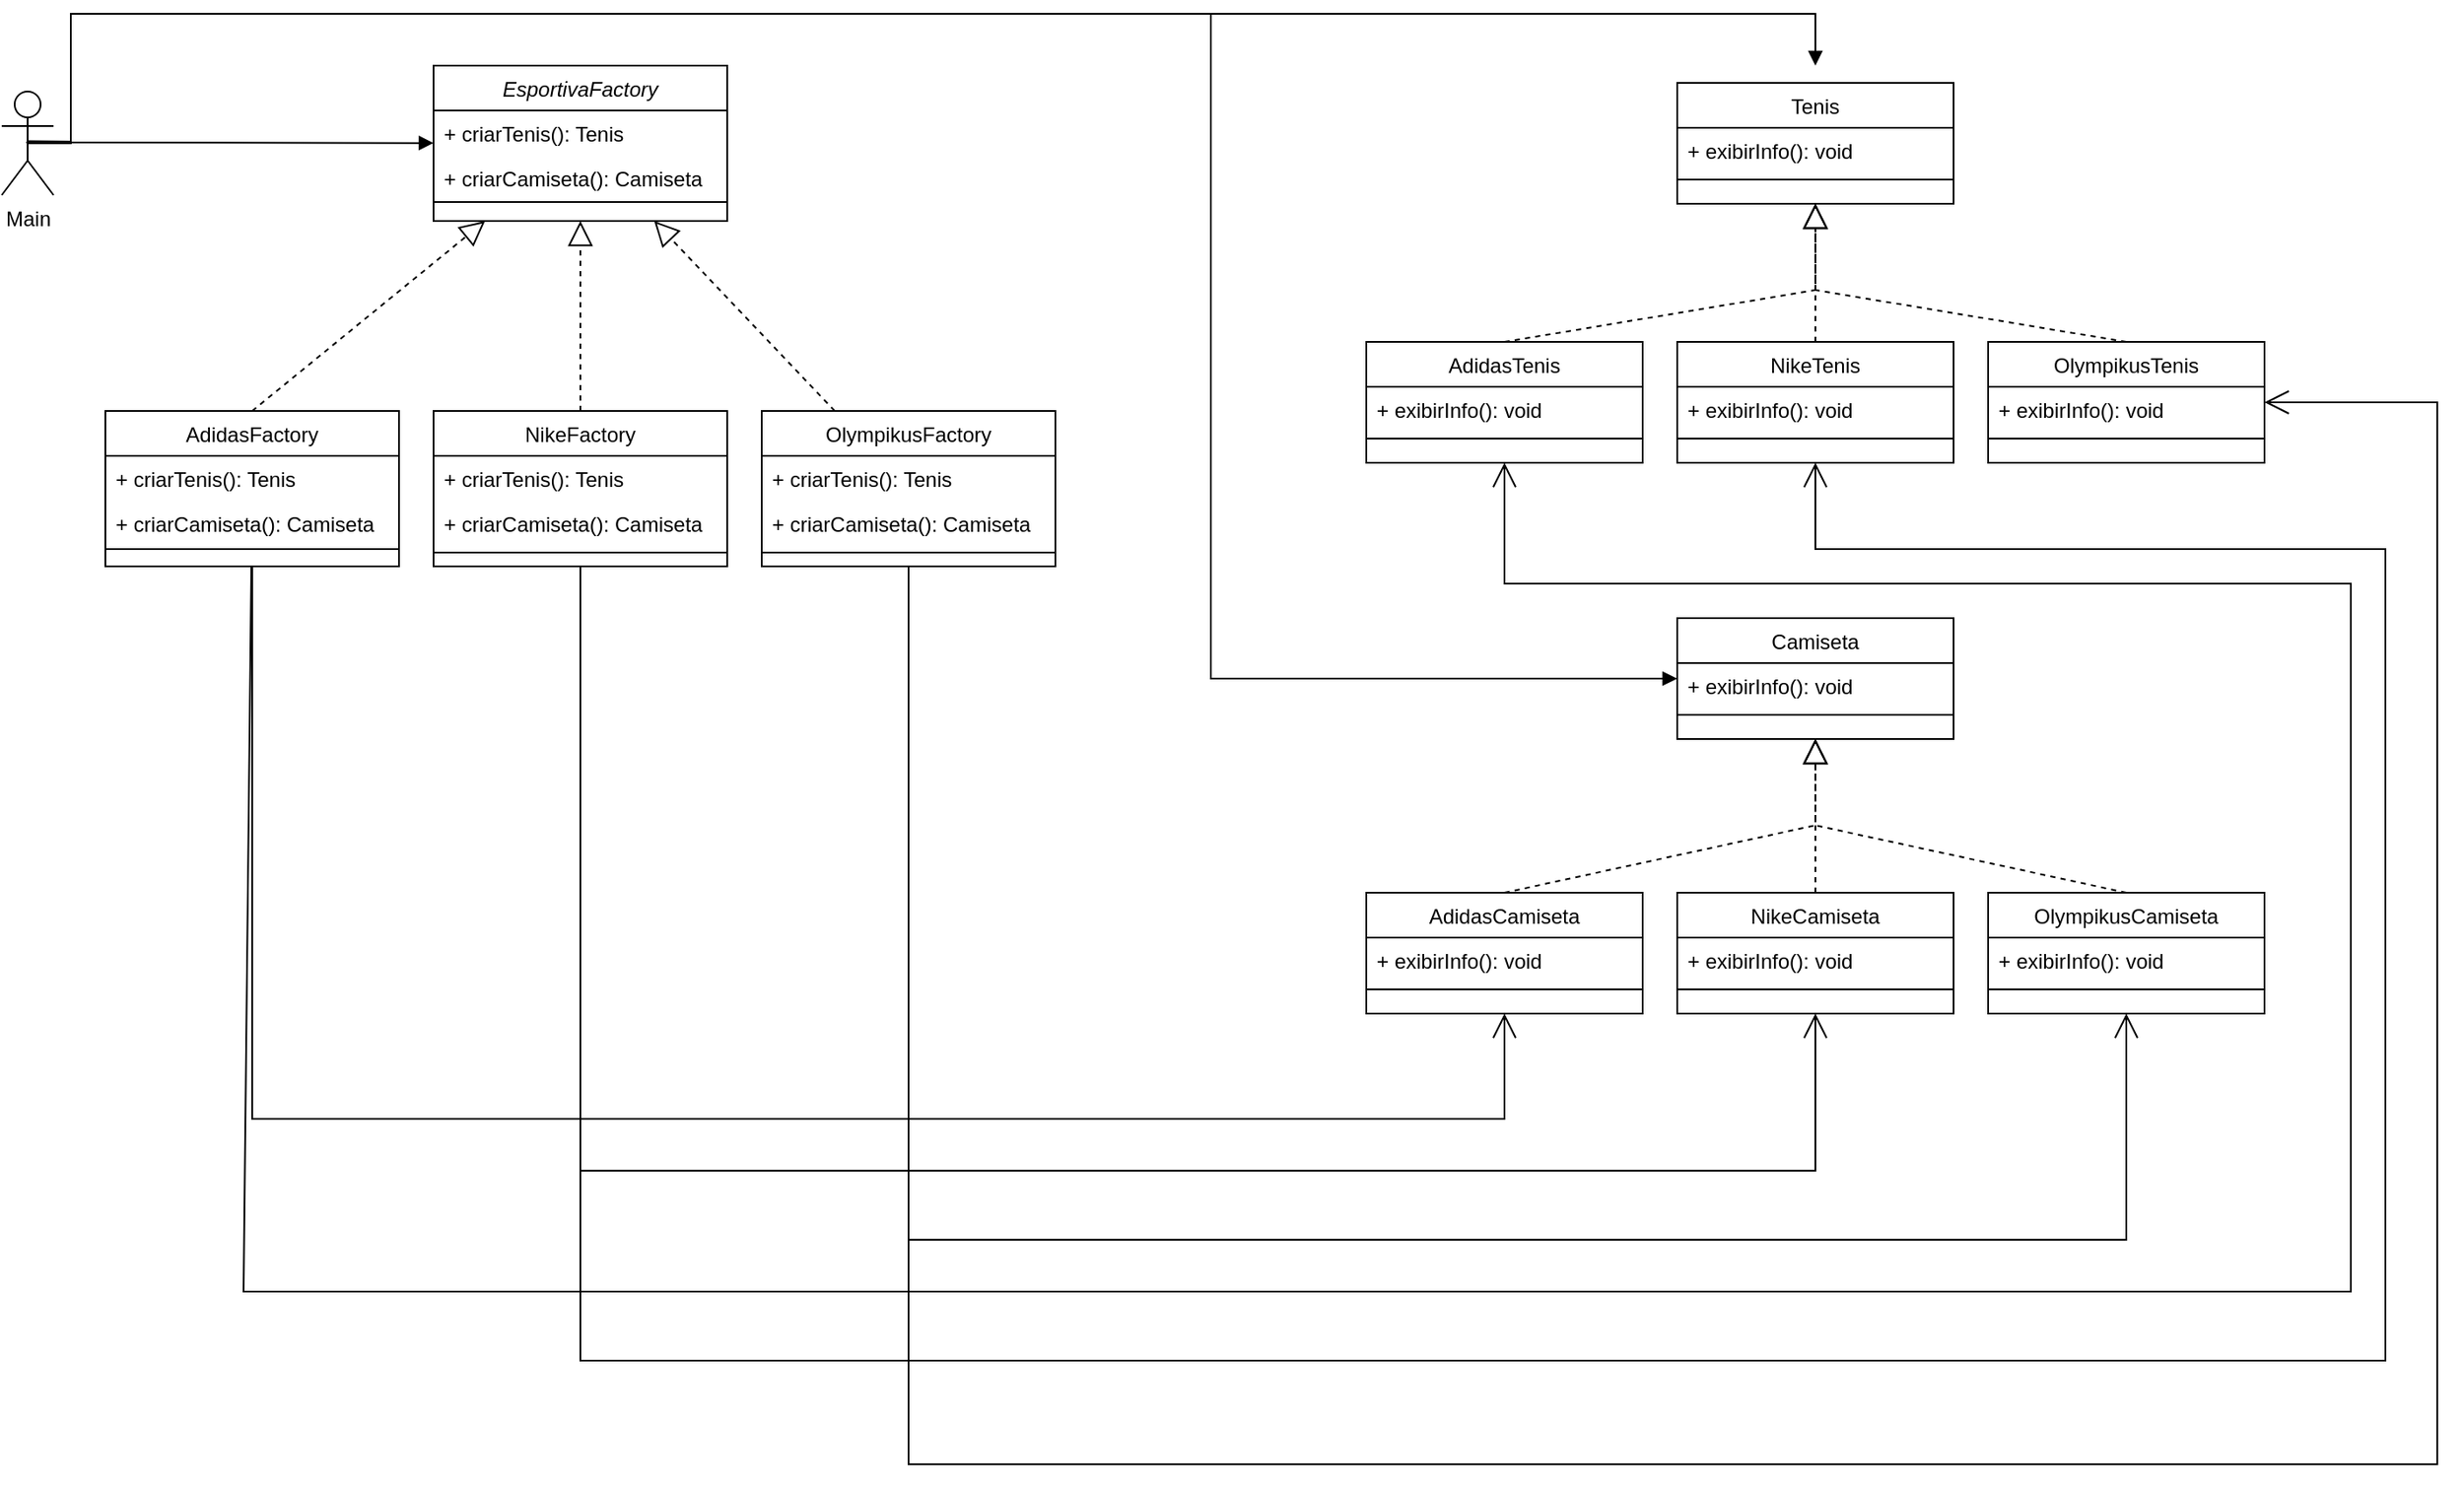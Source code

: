 <mxfile version="23.1.6" type="device">
  <diagram id="C5RBs43oDa-KdzZeNtuy" name="Page-1">
    <mxGraphModel dx="1431" dy="764" grid="1" gridSize="10" guides="1" tooltips="1" connect="1" arrows="1" fold="1" page="1" pageScale="1" pageWidth="827" pageHeight="1169" math="0" shadow="0">
      <root>
        <mxCell id="WIyWlLk6GJQsqaUBKTNV-0" />
        <mxCell id="WIyWlLk6GJQsqaUBKTNV-1" parent="WIyWlLk6GJQsqaUBKTNV-0" />
        <mxCell id="zkfFHV4jXpPFQw0GAbJ--0" value="EsportivaFactory" style="swimlane;fontStyle=2;align=center;verticalAlign=top;childLayout=stackLayout;horizontal=1;startSize=26;horizontalStack=0;resizeParent=1;resizeLast=0;collapsible=1;marginBottom=0;rounded=0;shadow=0;strokeWidth=1;" parent="WIyWlLk6GJQsqaUBKTNV-1" vertex="1">
          <mxGeometry x="410" y="70" width="170" height="90" as="geometry">
            <mxRectangle x="230" y="140" width="160" height="26" as="alternateBounds" />
          </mxGeometry>
        </mxCell>
        <mxCell id="ndG0_gUVO_aZ-3hamMvB-15" value="+ criarTenis(): Tenis" style="text;align=left;verticalAlign=top;spacingLeft=4;spacingRight=4;overflow=hidden;rotatable=0;points=[[0,0.5],[1,0.5]];portConstraint=eastwest;" parent="zkfFHV4jXpPFQw0GAbJ--0" vertex="1">
          <mxGeometry y="26" width="170" height="26" as="geometry" />
        </mxCell>
        <mxCell id="ndG0_gUVO_aZ-3hamMvB-16" value="+ criarCamiseta(): Camiseta" style="text;align=left;verticalAlign=top;spacingLeft=4;spacingRight=4;overflow=hidden;rotatable=0;points=[[0,0.5],[1,0.5]];portConstraint=eastwest;rounded=0;shadow=0;html=0;" parent="zkfFHV4jXpPFQw0GAbJ--0" vertex="1">
          <mxGeometry y="52" width="170" height="26" as="geometry" />
        </mxCell>
        <mxCell id="zkfFHV4jXpPFQw0GAbJ--4" value="" style="line;html=1;strokeWidth=1;align=left;verticalAlign=middle;spacingTop=-1;spacingLeft=3;spacingRight=3;rotatable=0;labelPosition=right;points=[];portConstraint=eastwest;" parent="zkfFHV4jXpPFQw0GAbJ--0" vertex="1">
          <mxGeometry y="78" width="170" height="2" as="geometry" />
        </mxCell>
        <mxCell id="zkfFHV4jXpPFQw0GAbJ--6" value="AdidasFactory" style="swimlane;fontStyle=0;align=center;verticalAlign=top;childLayout=stackLayout;horizontal=1;startSize=26;horizontalStack=0;resizeParent=1;resizeLast=0;collapsible=1;marginBottom=0;rounded=0;shadow=0;strokeWidth=1;" parent="WIyWlLk6GJQsqaUBKTNV-1" vertex="1">
          <mxGeometry x="220" y="270" width="170" height="90" as="geometry">
            <mxRectangle x="130" y="380" width="160" height="26" as="alternateBounds" />
          </mxGeometry>
        </mxCell>
        <mxCell id="ndG0_gUVO_aZ-3hamMvB-3" value="+ criarTenis(): Tenis" style="text;align=left;verticalAlign=top;spacingLeft=4;spacingRight=4;overflow=hidden;rotatable=0;points=[[0,0.5],[1,0.5]];portConstraint=eastwest;" parent="zkfFHV4jXpPFQw0GAbJ--6" vertex="1">
          <mxGeometry y="26" width="170" height="26" as="geometry" />
        </mxCell>
        <mxCell id="ndG0_gUVO_aZ-3hamMvB-4" value="+ criarCamiseta(): Camiseta" style="text;align=left;verticalAlign=top;spacingLeft=4;spacingRight=4;overflow=hidden;rotatable=0;points=[[0,0.5],[1,0.5]];portConstraint=eastwest;rounded=0;shadow=0;html=0;" parent="zkfFHV4jXpPFQw0GAbJ--6" vertex="1">
          <mxGeometry y="52" width="170" height="26" as="geometry" />
        </mxCell>
        <mxCell id="zkfFHV4jXpPFQw0GAbJ--9" value="" style="line;html=1;strokeWidth=1;align=left;verticalAlign=middle;spacingTop=-1;spacingLeft=3;spacingRight=3;rotatable=0;labelPosition=right;points=[];portConstraint=eastwest;" parent="zkfFHV4jXpPFQw0GAbJ--6" vertex="1">
          <mxGeometry y="78" width="170" height="4" as="geometry" />
        </mxCell>
        <mxCell id="zkfFHV4jXpPFQw0GAbJ--13" value="Tenis" style="swimlane;fontStyle=0;align=center;verticalAlign=top;childLayout=stackLayout;horizontal=1;startSize=26;horizontalStack=0;resizeParent=1;resizeLast=0;collapsible=1;marginBottom=0;rounded=0;shadow=0;strokeWidth=1;" parent="WIyWlLk6GJQsqaUBKTNV-1" vertex="1">
          <mxGeometry x="1130" y="80" width="160" height="70" as="geometry">
            <mxRectangle x="340" y="380" width="170" height="26" as="alternateBounds" />
          </mxGeometry>
        </mxCell>
        <mxCell id="zkfFHV4jXpPFQw0GAbJ--14" value="+ exibirInfo(): void" style="text;align=left;verticalAlign=top;spacingLeft=4;spacingRight=4;overflow=hidden;rotatable=0;points=[[0,0.5],[1,0.5]];portConstraint=eastwest;" parent="zkfFHV4jXpPFQw0GAbJ--13" vertex="1">
          <mxGeometry y="26" width="160" height="26" as="geometry" />
        </mxCell>
        <mxCell id="zkfFHV4jXpPFQw0GAbJ--15" value="" style="line;html=1;strokeWidth=1;align=left;verticalAlign=middle;spacingTop=-1;spacingLeft=3;spacingRight=3;rotatable=0;labelPosition=right;points=[];portConstraint=eastwest;" parent="zkfFHV4jXpPFQw0GAbJ--13" vertex="1">
          <mxGeometry y="52" width="160" height="8" as="geometry" />
        </mxCell>
        <mxCell id="zkfFHV4jXpPFQw0GAbJ--17" value="NikeFactory" style="swimlane;fontStyle=0;align=center;verticalAlign=top;childLayout=stackLayout;horizontal=1;startSize=26;horizontalStack=0;resizeParent=1;resizeLast=0;collapsible=1;marginBottom=0;rounded=0;shadow=0;strokeWidth=1;" parent="WIyWlLk6GJQsqaUBKTNV-1" vertex="1">
          <mxGeometry x="410" y="270" width="170" height="90" as="geometry">
            <mxRectangle x="550" y="140" width="160" height="26" as="alternateBounds" />
          </mxGeometry>
        </mxCell>
        <mxCell id="zkfFHV4jXpPFQw0GAbJ--1" value="+ criarTenis(): Tenis" style="text;align=left;verticalAlign=top;spacingLeft=4;spacingRight=4;overflow=hidden;rotatable=0;points=[[0,0.5],[1,0.5]];portConstraint=eastwest;" parent="zkfFHV4jXpPFQw0GAbJ--17" vertex="1">
          <mxGeometry y="26" width="170" height="26" as="geometry" />
        </mxCell>
        <mxCell id="zkfFHV4jXpPFQw0GAbJ--2" value="+ criarCamiseta(): Camiseta" style="text;align=left;verticalAlign=top;spacingLeft=4;spacingRight=4;overflow=hidden;rotatable=0;points=[[0,0.5],[1,0.5]];portConstraint=eastwest;rounded=0;shadow=0;html=0;" parent="zkfFHV4jXpPFQw0GAbJ--17" vertex="1">
          <mxGeometry y="52" width="170" height="26" as="geometry" />
        </mxCell>
        <mxCell id="zkfFHV4jXpPFQw0GAbJ--23" value="" style="line;html=1;strokeWidth=1;align=left;verticalAlign=middle;spacingTop=-1;spacingLeft=3;spacingRight=3;rotatable=0;labelPosition=right;points=[];portConstraint=eastwest;" parent="zkfFHV4jXpPFQw0GAbJ--17" vertex="1">
          <mxGeometry y="78" width="170" height="8" as="geometry" />
        </mxCell>
        <mxCell id="LOQiSdvIPXQX1AiilEPw-10" value="AdidasTenis" style="swimlane;fontStyle=0;align=center;verticalAlign=top;childLayout=stackLayout;horizontal=1;startSize=26;horizontalStack=0;resizeParent=1;resizeLast=0;collapsible=1;marginBottom=0;rounded=0;shadow=0;strokeWidth=1;" parent="WIyWlLk6GJQsqaUBKTNV-1" vertex="1">
          <mxGeometry x="950" y="230" width="160" height="70" as="geometry">
            <mxRectangle x="340" y="380" width="170" height="26" as="alternateBounds" />
          </mxGeometry>
        </mxCell>
        <mxCell id="LOQiSdvIPXQX1AiilEPw-11" value="+ exibirInfo(): void" style="text;align=left;verticalAlign=top;spacingLeft=4;spacingRight=4;overflow=hidden;rotatable=0;points=[[0,0.5],[1,0.5]];portConstraint=eastwest;" parent="LOQiSdvIPXQX1AiilEPw-10" vertex="1">
          <mxGeometry y="26" width="160" height="26" as="geometry" />
        </mxCell>
        <mxCell id="LOQiSdvIPXQX1AiilEPw-12" value="" style="line;html=1;strokeWidth=1;align=left;verticalAlign=middle;spacingTop=-1;spacingLeft=3;spacingRight=3;rotatable=0;labelPosition=right;points=[];portConstraint=eastwest;" parent="LOQiSdvIPXQX1AiilEPw-10" vertex="1">
          <mxGeometry y="52" width="160" height="8" as="geometry" />
        </mxCell>
        <mxCell id="LOQiSdvIPXQX1AiilEPw-13" value="AdidasCamiseta" style="swimlane;fontStyle=0;align=center;verticalAlign=top;childLayout=stackLayout;horizontal=1;startSize=26;horizontalStack=0;resizeParent=1;resizeLast=0;collapsible=1;marginBottom=0;rounded=0;shadow=0;strokeWidth=1;" parent="WIyWlLk6GJQsqaUBKTNV-1" vertex="1">
          <mxGeometry x="950" y="549" width="160" height="70" as="geometry">
            <mxRectangle x="340" y="380" width="170" height="26" as="alternateBounds" />
          </mxGeometry>
        </mxCell>
        <mxCell id="LOQiSdvIPXQX1AiilEPw-14" value="+ exibirInfo(): void" style="text;align=left;verticalAlign=top;spacingLeft=4;spacingRight=4;overflow=hidden;rotatable=0;points=[[0,0.5],[1,0.5]];portConstraint=eastwest;" parent="LOQiSdvIPXQX1AiilEPw-13" vertex="1">
          <mxGeometry y="26" width="160" height="26" as="geometry" />
        </mxCell>
        <mxCell id="LOQiSdvIPXQX1AiilEPw-15" value="" style="line;html=1;strokeWidth=1;align=left;verticalAlign=middle;spacingTop=-1;spacingLeft=3;spacingRight=3;rotatable=0;labelPosition=right;points=[];portConstraint=eastwest;" parent="LOQiSdvIPXQX1AiilEPw-13" vertex="1">
          <mxGeometry y="52" width="160" height="8" as="geometry" />
        </mxCell>
        <mxCell id="LOQiSdvIPXQX1AiilEPw-19" value="NikeTenis" style="swimlane;fontStyle=0;align=center;verticalAlign=top;childLayout=stackLayout;horizontal=1;startSize=26;horizontalStack=0;resizeParent=1;resizeLast=0;collapsible=1;marginBottom=0;rounded=0;shadow=0;strokeWidth=1;" parent="WIyWlLk6GJQsqaUBKTNV-1" vertex="1">
          <mxGeometry x="1130" y="230" width="160" height="70" as="geometry">
            <mxRectangle x="340" y="380" width="170" height="26" as="alternateBounds" />
          </mxGeometry>
        </mxCell>
        <mxCell id="LOQiSdvIPXQX1AiilEPw-20" value="+ exibirInfo(): void" style="text;align=left;verticalAlign=top;spacingLeft=4;spacingRight=4;overflow=hidden;rotatable=0;points=[[0,0.5],[1,0.5]];portConstraint=eastwest;" parent="LOQiSdvIPXQX1AiilEPw-19" vertex="1">
          <mxGeometry y="26" width="160" height="26" as="geometry" />
        </mxCell>
        <mxCell id="LOQiSdvIPXQX1AiilEPw-21" value="" style="line;html=1;strokeWidth=1;align=left;verticalAlign=middle;spacingTop=-1;spacingLeft=3;spacingRight=3;rotatable=0;labelPosition=right;points=[];portConstraint=eastwest;" parent="LOQiSdvIPXQX1AiilEPw-19" vertex="1">
          <mxGeometry y="52" width="160" height="8" as="geometry" />
        </mxCell>
        <mxCell id="LOQiSdvIPXQX1AiilEPw-22" value="NikeCamiseta" style="swimlane;fontStyle=0;align=center;verticalAlign=top;childLayout=stackLayout;horizontal=1;startSize=26;horizontalStack=0;resizeParent=1;resizeLast=0;collapsible=1;marginBottom=0;rounded=0;shadow=0;strokeWidth=1;" parent="WIyWlLk6GJQsqaUBKTNV-1" vertex="1">
          <mxGeometry x="1130" y="549" width="160" height="70" as="geometry">
            <mxRectangle x="340" y="380" width="170" height="26" as="alternateBounds" />
          </mxGeometry>
        </mxCell>
        <mxCell id="LOQiSdvIPXQX1AiilEPw-23" value="+ exibirInfo(): void" style="text;align=left;verticalAlign=top;spacingLeft=4;spacingRight=4;overflow=hidden;rotatable=0;points=[[0,0.5],[1,0.5]];portConstraint=eastwest;" parent="LOQiSdvIPXQX1AiilEPw-22" vertex="1">
          <mxGeometry y="26" width="160" height="26" as="geometry" />
        </mxCell>
        <mxCell id="LOQiSdvIPXQX1AiilEPw-24" value="" style="line;html=1;strokeWidth=1;align=left;verticalAlign=middle;spacingTop=-1;spacingLeft=3;spacingRight=3;rotatable=0;labelPosition=right;points=[];portConstraint=eastwest;" parent="LOQiSdvIPXQX1AiilEPw-22" vertex="1">
          <mxGeometry y="52" width="160" height="8" as="geometry" />
        </mxCell>
        <mxCell id="LOQiSdvIPXQX1AiilEPw-39" value="" style="endArrow=block;dashed=1;endFill=0;endSize=12;html=1;rounded=0;exitX=0.5;exitY=0;exitDx=0;exitDy=0;" parent="WIyWlLk6GJQsqaUBKTNV-1" source="LOQiSdvIPXQX1AiilEPw-10" target="zkfFHV4jXpPFQw0GAbJ--13" edge="1">
          <mxGeometry width="160" relative="1" as="geometry">
            <mxPoint x="900" y="330" as="sourcePoint" />
            <mxPoint x="1060" y="330" as="targetPoint" />
            <Array as="points">
              <mxPoint x="1210" y="200" />
              <mxPoint x="1210" y="180" />
            </Array>
          </mxGeometry>
        </mxCell>
        <mxCell id="LOQiSdvIPXQX1AiilEPw-40" value="" style="endArrow=block;dashed=1;endFill=0;endSize=12;html=1;rounded=0;exitX=0.5;exitY=0;exitDx=0;exitDy=0;" parent="WIyWlLk6GJQsqaUBKTNV-1" source="LOQiSdvIPXQX1AiilEPw-19" edge="1">
          <mxGeometry width="160" relative="1" as="geometry">
            <mxPoint x="1090" y="250" as="sourcePoint" />
            <mxPoint x="1210" y="150" as="targetPoint" />
            <Array as="points">
              <mxPoint x="1210" y="200" />
            </Array>
          </mxGeometry>
        </mxCell>
        <mxCell id="LOQiSdvIPXQX1AiilEPw-45" value="" style="endArrow=block;dashed=1;endFill=0;endSize=12;html=1;rounded=0;exitX=0.5;exitY=0;exitDx=0;exitDy=0;" parent="WIyWlLk6GJQsqaUBKTNV-1" source="zkfFHV4jXpPFQw0GAbJ--17" target="zkfFHV4jXpPFQw0GAbJ--0" edge="1">
          <mxGeometry width="160" relative="1" as="geometry">
            <mxPoint x="740" y="330" as="sourcePoint" />
            <mxPoint x="900" y="330" as="targetPoint" />
          </mxGeometry>
        </mxCell>
        <mxCell id="LOQiSdvIPXQX1AiilEPw-46" value="" style="endArrow=block;dashed=1;endFill=0;endSize=12;html=1;rounded=0;exitX=0.5;exitY=0;exitDx=0;exitDy=0;" parent="WIyWlLk6GJQsqaUBKTNV-1" source="zkfFHV4jXpPFQw0GAbJ--6" target="zkfFHV4jXpPFQw0GAbJ--0" edge="1">
          <mxGeometry width="160" relative="1" as="geometry">
            <mxPoint x="620" y="330" as="sourcePoint" />
            <mxPoint x="780" y="330" as="targetPoint" />
          </mxGeometry>
        </mxCell>
        <mxCell id="LOQiSdvIPXQX1AiilEPw-49" value="" style="endArrow=open;endFill=1;endSize=12;html=1;rounded=0;" parent="WIyWlLk6GJQsqaUBKTNV-1" source="zkfFHV4jXpPFQw0GAbJ--6" target="LOQiSdvIPXQX1AiilEPw-13" edge="1">
          <mxGeometry width="160" relative="1" as="geometry">
            <mxPoint x="620" y="510" as="sourcePoint" />
            <mxPoint x="1050" y="630" as="targetPoint" />
            <Array as="points">
              <mxPoint x="305" y="680" />
              <mxPoint x="640" y="680" />
              <mxPoint x="1030" y="680" />
            </Array>
          </mxGeometry>
        </mxCell>
        <mxCell id="LOQiSdvIPXQX1AiilEPw-53" value="Main" style="shape=umlActor;verticalLabelPosition=bottom;verticalAlign=top;html=1;" parent="WIyWlLk6GJQsqaUBKTNV-1" vertex="1">
          <mxGeometry x="160" y="85" width="30" height="60" as="geometry" />
        </mxCell>
        <mxCell id="LOQiSdvIPXQX1AiilEPw-54" value="" style="html=1;verticalAlign=bottom;endArrow=block;curved=0;rounded=0;exitX=0.474;exitY=0.491;exitDx=0;exitDy=0;exitPerimeter=0;" parent="WIyWlLk6GJQsqaUBKTNV-1" source="LOQiSdvIPXQX1AiilEPw-53" target="zkfFHV4jXpPFQw0GAbJ--0" edge="1">
          <mxGeometry width="80" relative="1" as="geometry">
            <mxPoint x="340" y="210" as="sourcePoint" />
            <mxPoint x="420" y="210" as="targetPoint" />
            <Array as="points" />
          </mxGeometry>
        </mxCell>
        <mxCell id="LOQiSdvIPXQX1AiilEPw-56" value="" style="html=1;verticalAlign=bottom;endArrow=block;curved=0;rounded=0;exitX=0.497;exitY=0.479;exitDx=0;exitDy=0;exitPerimeter=0;" parent="WIyWlLk6GJQsqaUBKTNV-1" source="LOQiSdvIPXQX1AiilEPw-53" edge="1">
          <mxGeometry width="80" relative="1" as="geometry">
            <mxPoint x="530" y="170" as="sourcePoint" />
            <mxPoint x="1210" y="70" as="targetPoint" />
            <Array as="points">
              <mxPoint x="200" y="114" />
              <mxPoint x="200" y="40" />
              <mxPoint x="1210" y="40" />
            </Array>
          </mxGeometry>
        </mxCell>
        <mxCell id="ndG0_gUVO_aZ-3hamMvB-0" value="Camiseta" style="swimlane;fontStyle=0;align=center;verticalAlign=top;childLayout=stackLayout;horizontal=1;startSize=26;horizontalStack=0;resizeParent=1;resizeLast=0;collapsible=1;marginBottom=0;rounded=0;shadow=0;strokeWidth=1;" parent="WIyWlLk6GJQsqaUBKTNV-1" vertex="1">
          <mxGeometry x="1130" y="390" width="160" height="70" as="geometry">
            <mxRectangle x="340" y="380" width="170" height="26" as="alternateBounds" />
          </mxGeometry>
        </mxCell>
        <mxCell id="ndG0_gUVO_aZ-3hamMvB-1" value="+ exibirInfo(): void" style="text;align=left;verticalAlign=top;spacingLeft=4;spacingRight=4;overflow=hidden;rotatable=0;points=[[0,0.5],[1,0.5]];portConstraint=eastwest;" parent="ndG0_gUVO_aZ-3hamMvB-0" vertex="1">
          <mxGeometry y="26" width="160" height="26" as="geometry" />
        </mxCell>
        <mxCell id="ndG0_gUVO_aZ-3hamMvB-2" value="" style="line;html=1;strokeWidth=1;align=left;verticalAlign=middle;spacingTop=-1;spacingLeft=3;spacingRight=3;rotatable=0;labelPosition=right;points=[];portConstraint=eastwest;" parent="ndG0_gUVO_aZ-3hamMvB-0" vertex="1">
          <mxGeometry y="52" width="160" height="8" as="geometry" />
        </mxCell>
        <mxCell id="ndG0_gUVO_aZ-3hamMvB-25" value="" style="endArrow=block;dashed=1;endFill=0;endSize=12;html=1;rounded=0;exitX=0.5;exitY=0;exitDx=0;exitDy=0;" parent="WIyWlLk6GJQsqaUBKTNV-1" source="LOQiSdvIPXQX1AiilEPw-13" target="ndG0_gUVO_aZ-3hamMvB-0" edge="1">
          <mxGeometry width="160" relative="1" as="geometry">
            <mxPoint x="760" y="440" as="sourcePoint" />
            <mxPoint x="920" y="440" as="targetPoint" />
            <Array as="points">
              <mxPoint x="1210" y="510" />
            </Array>
          </mxGeometry>
        </mxCell>
        <mxCell id="ndG0_gUVO_aZ-3hamMvB-27" value="" style="endArrow=block;dashed=1;endFill=0;endSize=12;html=1;rounded=0;exitX=0.5;exitY=0;exitDx=0;exitDy=0;" parent="WIyWlLk6GJQsqaUBKTNV-1" source="LOQiSdvIPXQX1AiilEPw-22" target="ndG0_gUVO_aZ-3hamMvB-0" edge="1">
          <mxGeometry width="160" relative="1" as="geometry">
            <mxPoint x="1060" y="510" as="sourcePoint" />
            <mxPoint x="1220" y="510" as="targetPoint" />
            <Array as="points">
              <mxPoint x="1210" y="510" />
            </Array>
          </mxGeometry>
        </mxCell>
        <mxCell id="ndG0_gUVO_aZ-3hamMvB-29" value="" style="endArrow=open;endFill=1;endSize=12;html=1;rounded=0;" parent="WIyWlLk6GJQsqaUBKTNV-1" source="zkfFHV4jXpPFQw0GAbJ--17" target="LOQiSdvIPXQX1AiilEPw-22" edge="1">
          <mxGeometry width="160" relative="1" as="geometry">
            <mxPoint x="1090" y="560" as="sourcePoint" />
            <mxPoint x="1250" y="560" as="targetPoint" />
            <Array as="points">
              <mxPoint x="495" y="710" />
              <mxPoint x="850" y="710" />
              <mxPoint x="1210" y="710" />
            </Array>
          </mxGeometry>
        </mxCell>
        <mxCell id="ndG0_gUVO_aZ-3hamMvB-32" value="" style="html=1;verticalAlign=bottom;endArrow=block;curved=0;rounded=0;exitX=0.5;exitY=0.5;exitDx=0;exitDy=0;exitPerimeter=0;" parent="WIyWlLk6GJQsqaUBKTNV-1" source="LOQiSdvIPXQX1AiilEPw-53" target="ndG0_gUVO_aZ-3hamMvB-0" edge="1">
          <mxGeometry width="80" relative="1" as="geometry">
            <mxPoint x="710" y="370" as="sourcePoint" />
            <mxPoint x="790" y="370" as="targetPoint" />
            <Array as="points">
              <mxPoint x="200" y="115" />
              <mxPoint x="200" y="40" />
              <mxPoint x="860" y="40" />
              <mxPoint x="860" y="425" />
            </Array>
          </mxGeometry>
        </mxCell>
        <mxCell id="ndG0_gUVO_aZ-3hamMvB-33" value="" style="endArrow=open;endFill=1;endSize=12;html=1;rounded=0;" parent="WIyWlLk6GJQsqaUBKTNV-1" source="zkfFHV4jXpPFQw0GAbJ--6" target="LOQiSdvIPXQX1AiilEPw-10" edge="1">
          <mxGeometry width="160" relative="1" as="geometry">
            <mxPoint x="700" y="400" as="sourcePoint" />
            <mxPoint x="860" y="400" as="targetPoint" />
            <Array as="points">
              <mxPoint x="300" y="780" />
              <mxPoint x="1520" y="780" />
              <mxPoint x="1520" y="370" />
              <mxPoint x="1030" y="370" />
            </Array>
          </mxGeometry>
        </mxCell>
        <mxCell id="ndG0_gUVO_aZ-3hamMvB-34" value="" style="endArrow=open;endFill=1;endSize=12;html=1;rounded=0;" parent="WIyWlLk6GJQsqaUBKTNV-1" source="zkfFHV4jXpPFQw0GAbJ--17" target="LOQiSdvIPXQX1AiilEPw-19" edge="1">
          <mxGeometry width="160" relative="1" as="geometry">
            <mxPoint x="710" y="640" as="sourcePoint" />
            <mxPoint x="870" y="640" as="targetPoint" />
            <Array as="points">
              <mxPoint x="495" y="820" />
              <mxPoint x="1540" y="820" />
              <mxPoint x="1540" y="350" />
              <mxPoint x="1210" y="350" />
            </Array>
          </mxGeometry>
        </mxCell>
        <mxCell id="l-d8-NptQ1h_V9r16eSd-0" value="OlympikusFactory" style="swimlane;fontStyle=0;align=center;verticalAlign=top;childLayout=stackLayout;horizontal=1;startSize=26;horizontalStack=0;resizeParent=1;resizeLast=0;collapsible=1;marginBottom=0;rounded=0;shadow=0;strokeWidth=1;" vertex="1" parent="WIyWlLk6GJQsqaUBKTNV-1">
          <mxGeometry x="600" y="270" width="170" height="90" as="geometry">
            <mxRectangle x="550" y="140" width="160" height="26" as="alternateBounds" />
          </mxGeometry>
        </mxCell>
        <mxCell id="l-d8-NptQ1h_V9r16eSd-1" value="+ criarTenis(): Tenis" style="text;align=left;verticalAlign=top;spacingLeft=4;spacingRight=4;overflow=hidden;rotatable=0;points=[[0,0.5],[1,0.5]];portConstraint=eastwest;" vertex="1" parent="l-d8-NptQ1h_V9r16eSd-0">
          <mxGeometry y="26" width="170" height="26" as="geometry" />
        </mxCell>
        <mxCell id="l-d8-NptQ1h_V9r16eSd-2" value="+ criarCamiseta(): Camiseta" style="text;align=left;verticalAlign=top;spacingLeft=4;spacingRight=4;overflow=hidden;rotatable=0;points=[[0,0.5],[1,0.5]];portConstraint=eastwest;rounded=0;shadow=0;html=0;" vertex="1" parent="l-d8-NptQ1h_V9r16eSd-0">
          <mxGeometry y="52" width="170" height="26" as="geometry" />
        </mxCell>
        <mxCell id="l-d8-NptQ1h_V9r16eSd-3" value="" style="line;html=1;strokeWidth=1;align=left;verticalAlign=middle;spacingTop=-1;spacingLeft=3;spacingRight=3;rotatable=0;labelPosition=right;points=[];portConstraint=eastwest;" vertex="1" parent="l-d8-NptQ1h_V9r16eSd-0">
          <mxGeometry y="78" width="170" height="8" as="geometry" />
        </mxCell>
        <mxCell id="l-d8-NptQ1h_V9r16eSd-4" value="" style="endArrow=block;dashed=1;endFill=0;endSize=12;html=1;rounded=0;" edge="1" parent="WIyWlLk6GJQsqaUBKTNV-1" source="l-d8-NptQ1h_V9r16eSd-0" target="zkfFHV4jXpPFQw0GAbJ--0">
          <mxGeometry width="160" relative="1" as="geometry">
            <mxPoint x="505" y="280" as="sourcePoint" />
            <mxPoint x="505" y="170" as="targetPoint" />
          </mxGeometry>
        </mxCell>
        <mxCell id="l-d8-NptQ1h_V9r16eSd-5" value="OlympikusCamiseta" style="swimlane;fontStyle=0;align=center;verticalAlign=top;childLayout=stackLayout;horizontal=1;startSize=26;horizontalStack=0;resizeParent=1;resizeLast=0;collapsible=1;marginBottom=0;rounded=0;shadow=0;strokeWidth=1;" vertex="1" parent="WIyWlLk6GJQsqaUBKTNV-1">
          <mxGeometry x="1310" y="549" width="160" height="70" as="geometry">
            <mxRectangle x="340" y="380" width="170" height="26" as="alternateBounds" />
          </mxGeometry>
        </mxCell>
        <mxCell id="l-d8-NptQ1h_V9r16eSd-6" value="+ exibirInfo(): void" style="text;align=left;verticalAlign=top;spacingLeft=4;spacingRight=4;overflow=hidden;rotatable=0;points=[[0,0.5],[1,0.5]];portConstraint=eastwest;" vertex="1" parent="l-d8-NptQ1h_V9r16eSd-5">
          <mxGeometry y="26" width="160" height="26" as="geometry" />
        </mxCell>
        <mxCell id="l-d8-NptQ1h_V9r16eSd-7" value="" style="line;html=1;strokeWidth=1;align=left;verticalAlign=middle;spacingTop=-1;spacingLeft=3;spacingRight=3;rotatable=0;labelPosition=right;points=[];portConstraint=eastwest;" vertex="1" parent="l-d8-NptQ1h_V9r16eSd-5">
          <mxGeometry y="52" width="160" height="8" as="geometry" />
        </mxCell>
        <mxCell id="l-d8-NptQ1h_V9r16eSd-8" value="OlympikusTenis" style="swimlane;fontStyle=0;align=center;verticalAlign=top;childLayout=stackLayout;horizontal=1;startSize=26;horizontalStack=0;resizeParent=1;resizeLast=0;collapsible=1;marginBottom=0;rounded=0;shadow=0;strokeWidth=1;" vertex="1" parent="WIyWlLk6GJQsqaUBKTNV-1">
          <mxGeometry x="1310" y="230" width="160" height="70" as="geometry">
            <mxRectangle x="340" y="380" width="170" height="26" as="alternateBounds" />
          </mxGeometry>
        </mxCell>
        <mxCell id="l-d8-NptQ1h_V9r16eSd-9" value="+ exibirInfo(): void" style="text;align=left;verticalAlign=top;spacingLeft=4;spacingRight=4;overflow=hidden;rotatable=0;points=[[0,0.5],[1,0.5]];portConstraint=eastwest;" vertex="1" parent="l-d8-NptQ1h_V9r16eSd-8">
          <mxGeometry y="26" width="160" height="26" as="geometry" />
        </mxCell>
        <mxCell id="l-d8-NptQ1h_V9r16eSd-10" value="" style="line;html=1;strokeWidth=1;align=left;verticalAlign=middle;spacingTop=-1;spacingLeft=3;spacingRight=3;rotatable=0;labelPosition=right;points=[];portConstraint=eastwest;" vertex="1" parent="l-d8-NptQ1h_V9r16eSd-8">
          <mxGeometry y="52" width="160" height="8" as="geometry" />
        </mxCell>
        <mxCell id="l-d8-NptQ1h_V9r16eSd-11" value="" style="endArrow=open;endFill=1;endSize=12;html=1;rounded=0;" edge="1" parent="WIyWlLk6GJQsqaUBKTNV-1" source="l-d8-NptQ1h_V9r16eSd-0" target="l-d8-NptQ1h_V9r16eSd-5">
          <mxGeometry width="160" relative="1" as="geometry">
            <mxPoint x="518" y="370" as="sourcePoint" />
            <mxPoint x="1253" y="629" as="targetPoint" />
            <Array as="points">
              <mxPoint x="685" y="750" />
              <mxPoint x="870" y="750" />
              <mxPoint x="1140" y="750" />
              <mxPoint x="1390" y="750" />
            </Array>
          </mxGeometry>
        </mxCell>
        <mxCell id="l-d8-NptQ1h_V9r16eSd-12" value="" style="endArrow=block;dashed=1;endFill=0;endSize=12;html=1;rounded=0;exitX=0.5;exitY=0;exitDx=0;exitDy=0;" edge="1" parent="WIyWlLk6GJQsqaUBKTNV-1" source="l-d8-NptQ1h_V9r16eSd-5" target="ndG0_gUVO_aZ-3hamMvB-0">
          <mxGeometry width="160" relative="1" as="geometry">
            <mxPoint x="1220" y="559" as="sourcePoint" />
            <mxPoint x="1220" y="470" as="targetPoint" />
            <Array as="points">
              <mxPoint x="1210" y="510" />
            </Array>
          </mxGeometry>
        </mxCell>
        <mxCell id="l-d8-NptQ1h_V9r16eSd-13" value="" style="endArrow=open;endFill=1;endSize=12;html=1;rounded=0;" edge="1" parent="WIyWlLk6GJQsqaUBKTNV-1" source="l-d8-NptQ1h_V9r16eSd-0" target="l-d8-NptQ1h_V9r16eSd-8">
          <mxGeometry width="160" relative="1" as="geometry">
            <mxPoint x="695" y="370" as="sourcePoint" />
            <mxPoint x="1400" y="629" as="targetPoint" />
            <Array as="points">
              <mxPoint x="685" y="880" />
              <mxPoint x="890" y="880" />
              <mxPoint x="1570" y="880" />
              <mxPoint x="1570" y="265" />
            </Array>
          </mxGeometry>
        </mxCell>
        <mxCell id="l-d8-NptQ1h_V9r16eSd-14" value="" style="endArrow=block;dashed=1;endFill=0;endSize=12;html=1;rounded=0;exitX=0.5;exitY=0;exitDx=0;exitDy=0;" edge="1" parent="WIyWlLk6GJQsqaUBKTNV-1" source="l-d8-NptQ1h_V9r16eSd-8" target="zkfFHV4jXpPFQw0GAbJ--13">
          <mxGeometry width="160" relative="1" as="geometry">
            <mxPoint x="1220" y="240" as="sourcePoint" />
            <mxPoint x="1220" y="160" as="targetPoint" />
            <Array as="points">
              <mxPoint x="1210" y="200" />
            </Array>
          </mxGeometry>
        </mxCell>
      </root>
    </mxGraphModel>
  </diagram>
</mxfile>
